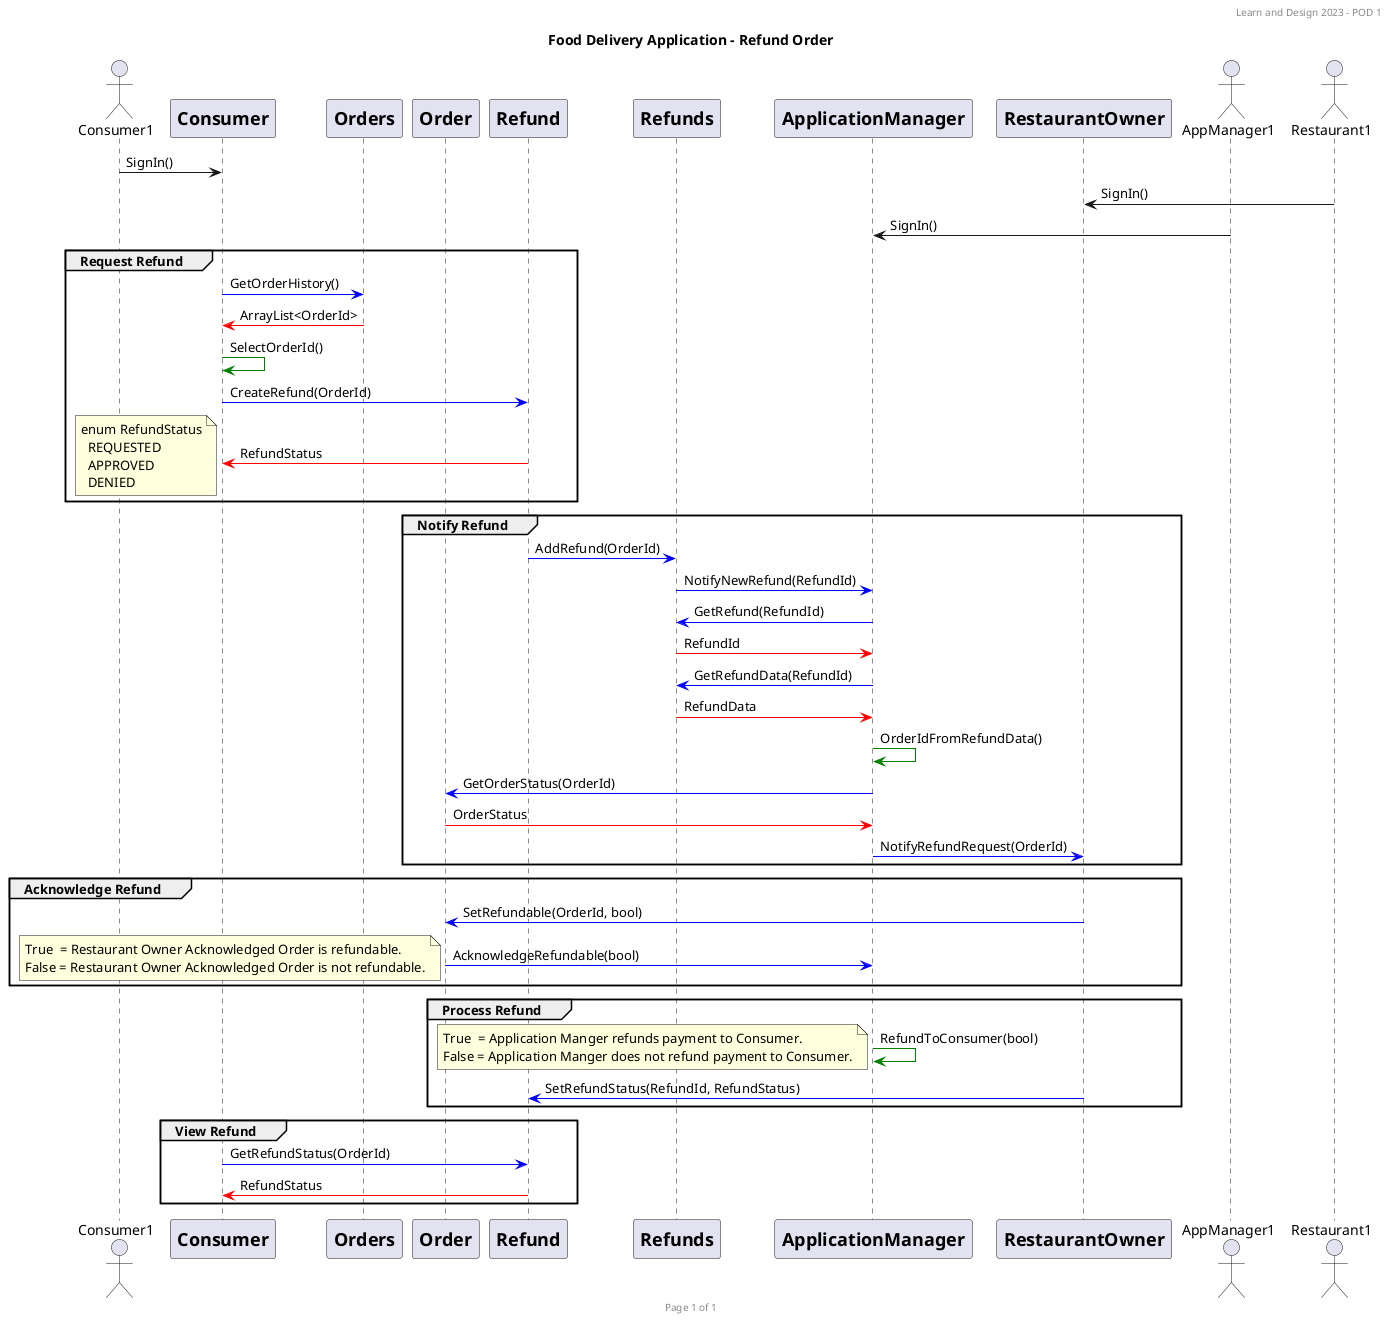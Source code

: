 @startuml
header Learn and Design 2023 - POD 1
footer Page %page% of %lastpage%

title: Food Delivery Application - Refund Order

actor Consumer1

participant Consumer [
    = Consumer
]

participant Orders [
    = Orders
]

participant Order [
    = Order
]

participant Refund [
    = Refund
]

participant Refunds [
    = Refunds
]

participant ApplicationManager [
    = ApplicationManager
]

participant RestaurantOwner [
    =  RestaurantOwner
]

actor AppManager1
actor Restaurant1

Consumer1 -> Consumer : SignIn()
RestaurantOwner <- Restaurant1 : SignIn()
ApplicationManager <- AppManager1 : SignIn()

    group Request Refund
Consumer -[#blue]> Orders : GetOrderHistory()
Consumer <[#red]- Orders : ArrayList<OrderId>
Consumer -[#green]> Consumer : SelectOrderId()
Consumer -[#blue]> Refund : CreateRefund(OrderId)
Consumer <[#red]- Refund : RefundStatus
        note left
        enum RefundStatus
          REQUESTED
          APPROVED
          DENIED
        end note
    end
    group Notify Refund
Refund -[#blue]> Refunds : AddRefund(OrderId)
Refunds -[#blue]> ApplicationManager : NotifyNewRefund(RefundId)
Refunds <[#blue]- ApplicationManager : GetRefund(RefundId)
Refunds -[#red]> ApplicationManager : RefundId
Refunds <[#blue]- ApplicationManager : GetRefundData(RefundId)
Refunds -[#red]> ApplicationManager : RefundData
ApplicationManager -[#green]> ApplicationManager : OrderIdFromRefundData()
Order <[#blue]- ApplicationManager : GetOrderStatus(OrderId)
Order -[#red]> ApplicationManager : OrderStatus
ApplicationManager -[#blue]> RestaurantOwner : NotifyRefundRequest(OrderId)
    end
    group Acknowledge Refund
Order <[#blue]- RestaurantOwner : SetRefundable(OrderId, bool)
Order -[#blue]> ApplicationManager : AcknowledgeRefundable(bool)
        note left
          True  = Restaurant Owner Acknowledged Order is refundable.
          False = Restaurant Owner Acknowledged Order is not refundable.
        end note
    end
    group Process Refund
ApplicationManager -[#green]> ApplicationManager : RefundToConsumer(bool)
        note left
          True  = Application Manger refunds payment to Consumer.
          False = Application Manger does not refund payment to Consumer.
        end note
Refund <[#blue]- RestaurantOwner : SetRefundStatus(RefundId, RefundStatus)
    end
    group View Refund
Consumer -[#blue]> Refund: GetRefundStatus(OrderId)
Consumer <[#red]- Refund : RefundStatus
    end

@enduml